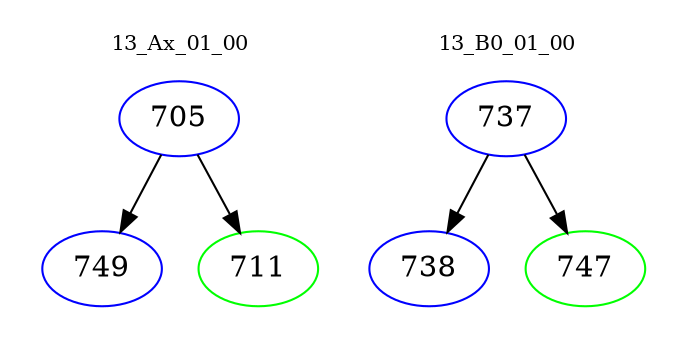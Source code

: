 digraph{
subgraph cluster_0 {
color = white
label = "13_Ax_01_00";
fontsize=10;
T0_705 [label="705", color="blue"]
T0_705 -> T0_749 [color="black"]
T0_749 [label="749", color="blue"]
T0_705 -> T0_711 [color="black"]
T0_711 [label="711", color="green"]
}
subgraph cluster_1 {
color = white
label = "13_B0_01_00";
fontsize=10;
T1_737 [label="737", color="blue"]
T1_737 -> T1_738 [color="black"]
T1_738 [label="738", color="blue"]
T1_737 -> T1_747 [color="black"]
T1_747 [label="747", color="green"]
}
}
